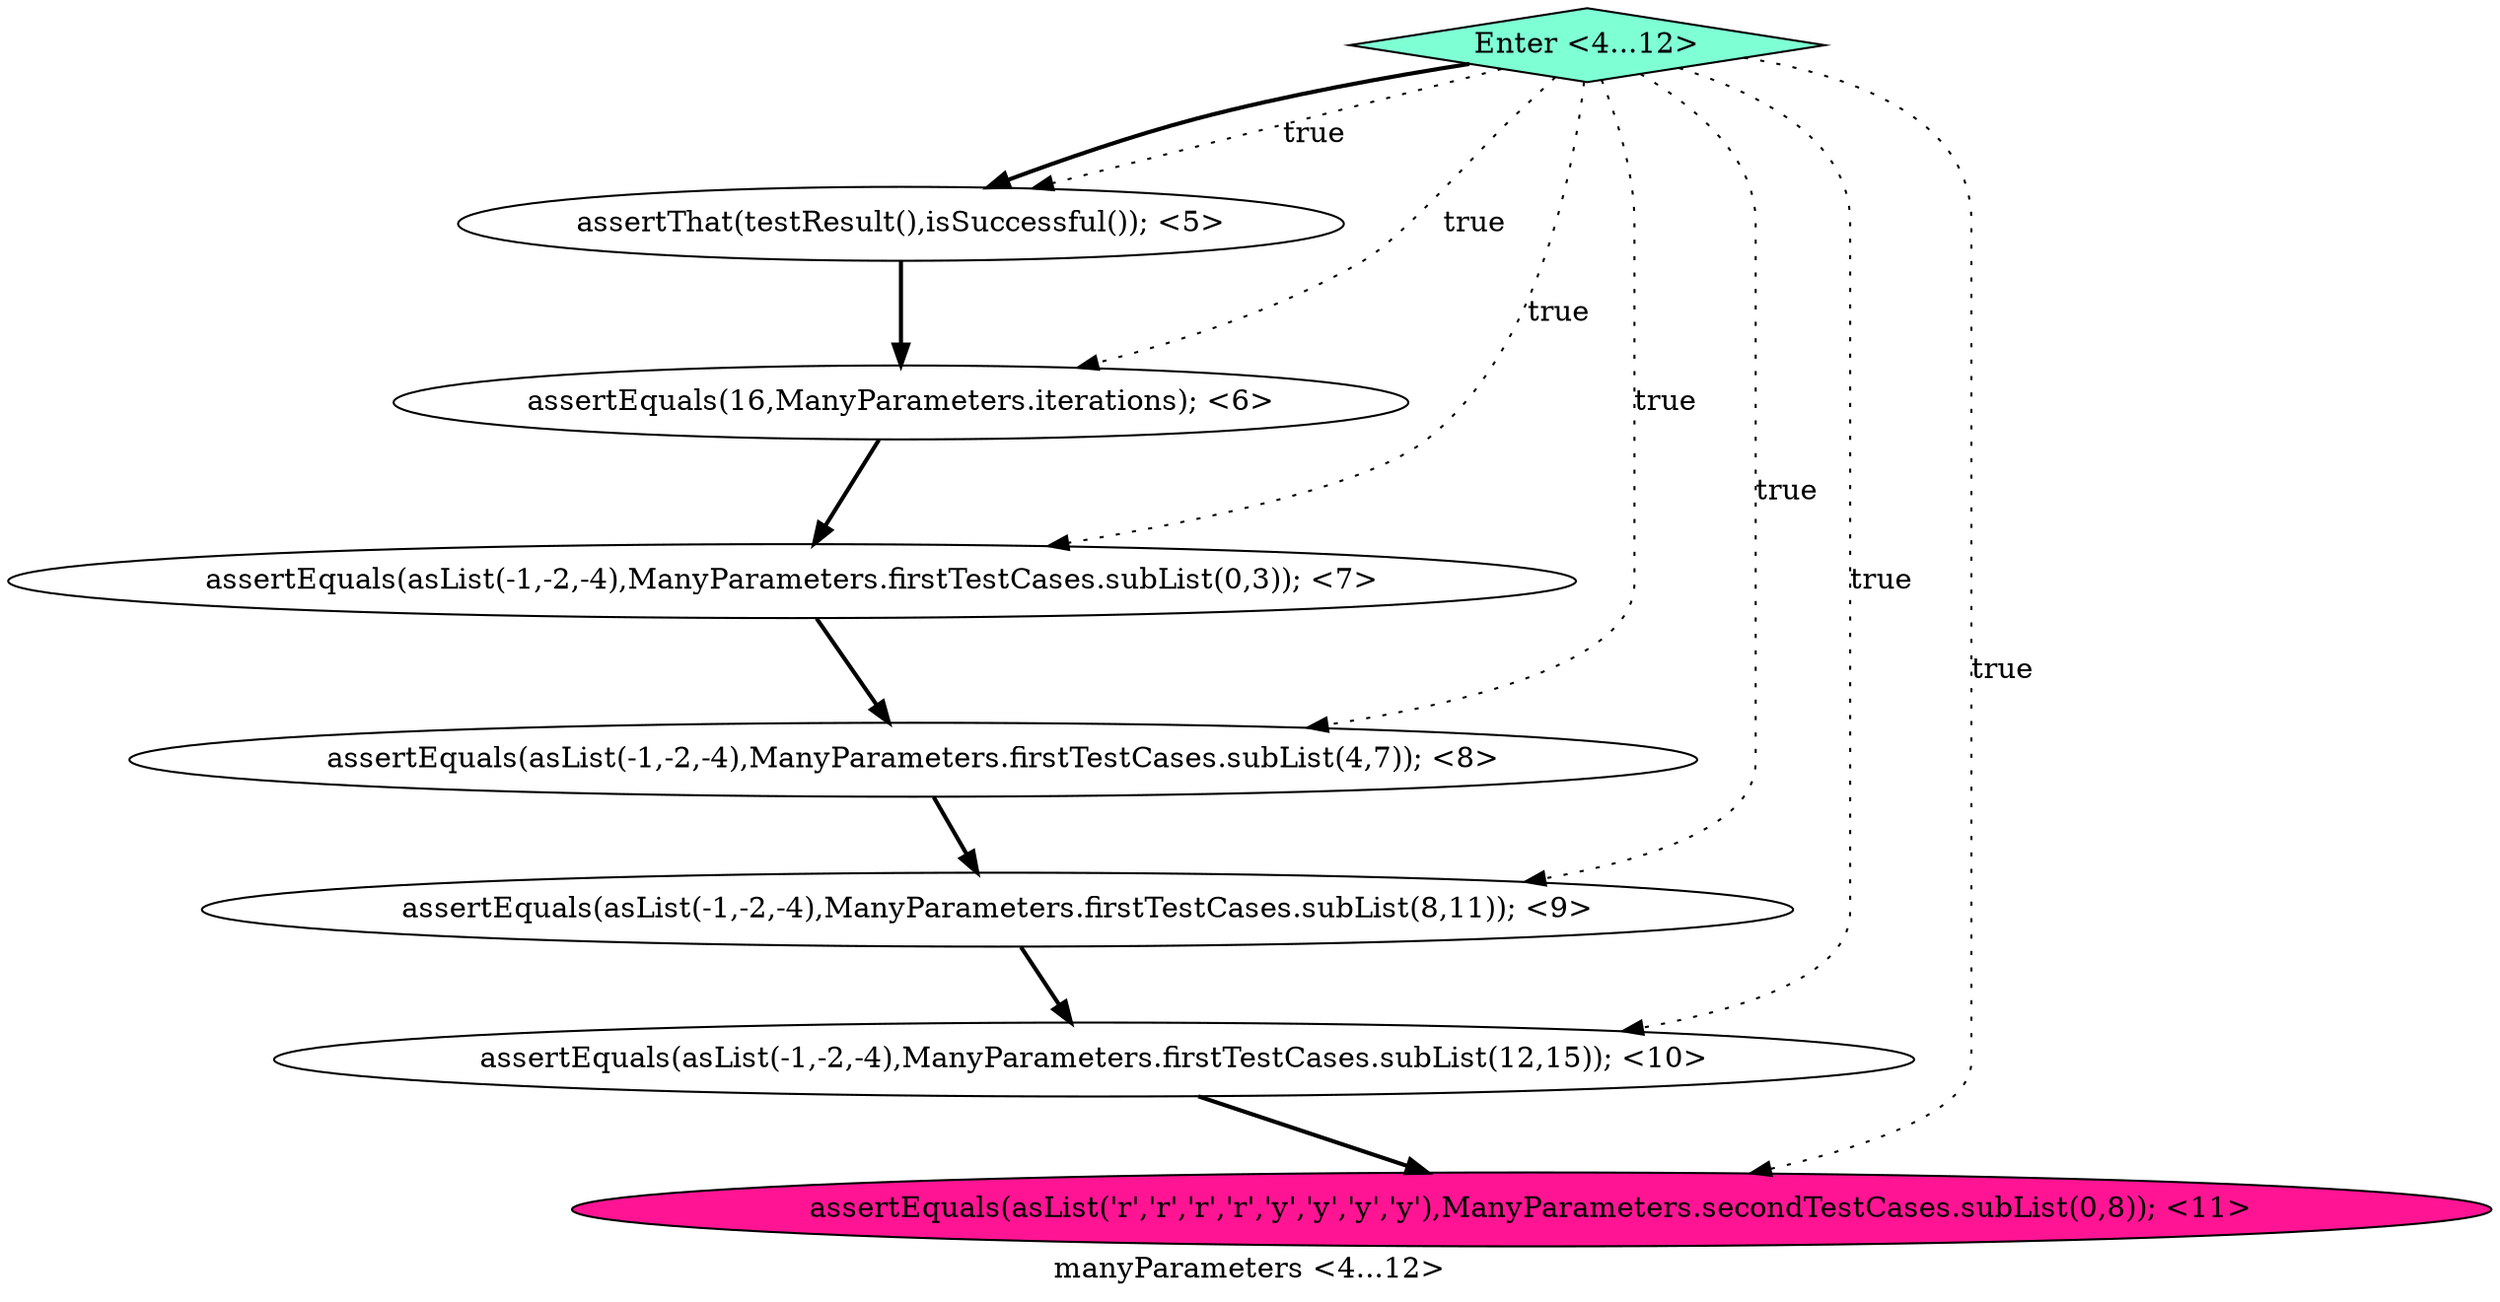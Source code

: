 digraph PDG {
label = "manyParameters <4...12>";
0.2 [style = filled, label = "assertEquals(asList(-1,-2,-4),ManyParameters.firstTestCases.subList(0,3)); <7>", fillcolor = white, shape = ellipse];
0.7 [style = filled, label = "Enter <4...12>", fillcolor = aquamarine, shape = diamond];
0.1 [style = filled, label = "assertEquals(16,ManyParameters.iterations); <6>", fillcolor = white, shape = ellipse];
0.5 [style = filled, label = "assertEquals(asList(-1,-2,-4),ManyParameters.firstTestCases.subList(12,15)); <10>", fillcolor = white, shape = ellipse];
0.4 [style = filled, label = "assertEquals(asList(-1,-2,-4),ManyParameters.firstTestCases.subList(8,11)); <9>", fillcolor = white, shape = ellipse];
0.6 [style = filled, label = "assertEquals(asList('r','r','r','r','y','y','y','y'),ManyParameters.secondTestCases.subList(0,8)); <11>", fillcolor = deeppink, shape = ellipse];
0.0 [style = filled, label = "assertThat(testResult(),isSuccessful()); <5>", fillcolor = white, shape = ellipse];
0.3 [style = filled, label = "assertEquals(asList(-1,-2,-4),ManyParameters.firstTestCases.subList(4,7)); <8>", fillcolor = white, shape = ellipse];
0.0 -> 0.1 [style = bold, label=""];
0.1 -> 0.2 [style = bold, label=""];
0.2 -> 0.3 [style = bold, label=""];
0.3 -> 0.4 [style = bold, label=""];
0.4 -> 0.5 [style = bold, label=""];
0.5 -> 0.6 [style = bold, label=""];
0.7 -> 0.0 [style = dotted, label="true"];
0.7 -> 0.0 [style = bold, label=""];
0.7 -> 0.1 [style = dotted, label="true"];
0.7 -> 0.2 [style = dotted, label="true"];
0.7 -> 0.3 [style = dotted, label="true"];
0.7 -> 0.4 [style = dotted, label="true"];
0.7 -> 0.5 [style = dotted, label="true"];
0.7 -> 0.6 [style = dotted, label="true"];
}
